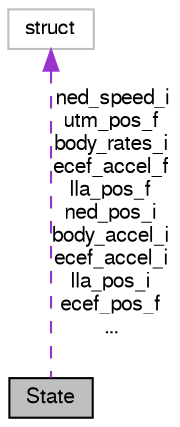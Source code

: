 digraph "State"
{
  edge [fontname="FreeSans",fontsize="10",labelfontname="FreeSans",labelfontsize="10"];
  node [fontname="FreeSans",fontsize="10",shape=record];
  Node1 [label="State",height=0.2,width=0.4,color="black", fillcolor="grey75", style="filled", fontcolor="black"];
  Node2 -> Node1 [dir="back",color="darkorchid3",fontsize="10",style="dashed",label=" ned_speed_i\nutm_pos_f\nbody_rates_i\necef_accel_f\nlla_pos_f\nned_pos_i\nbody_accel_i\necef_accel_i\nlla_pos_i\necef_pos_f\n..." ,fontname="FreeSans"];
  Node2 [label="struct",height=0.2,width=0.4,color="grey75", fillcolor="white", style="filled"];
}
